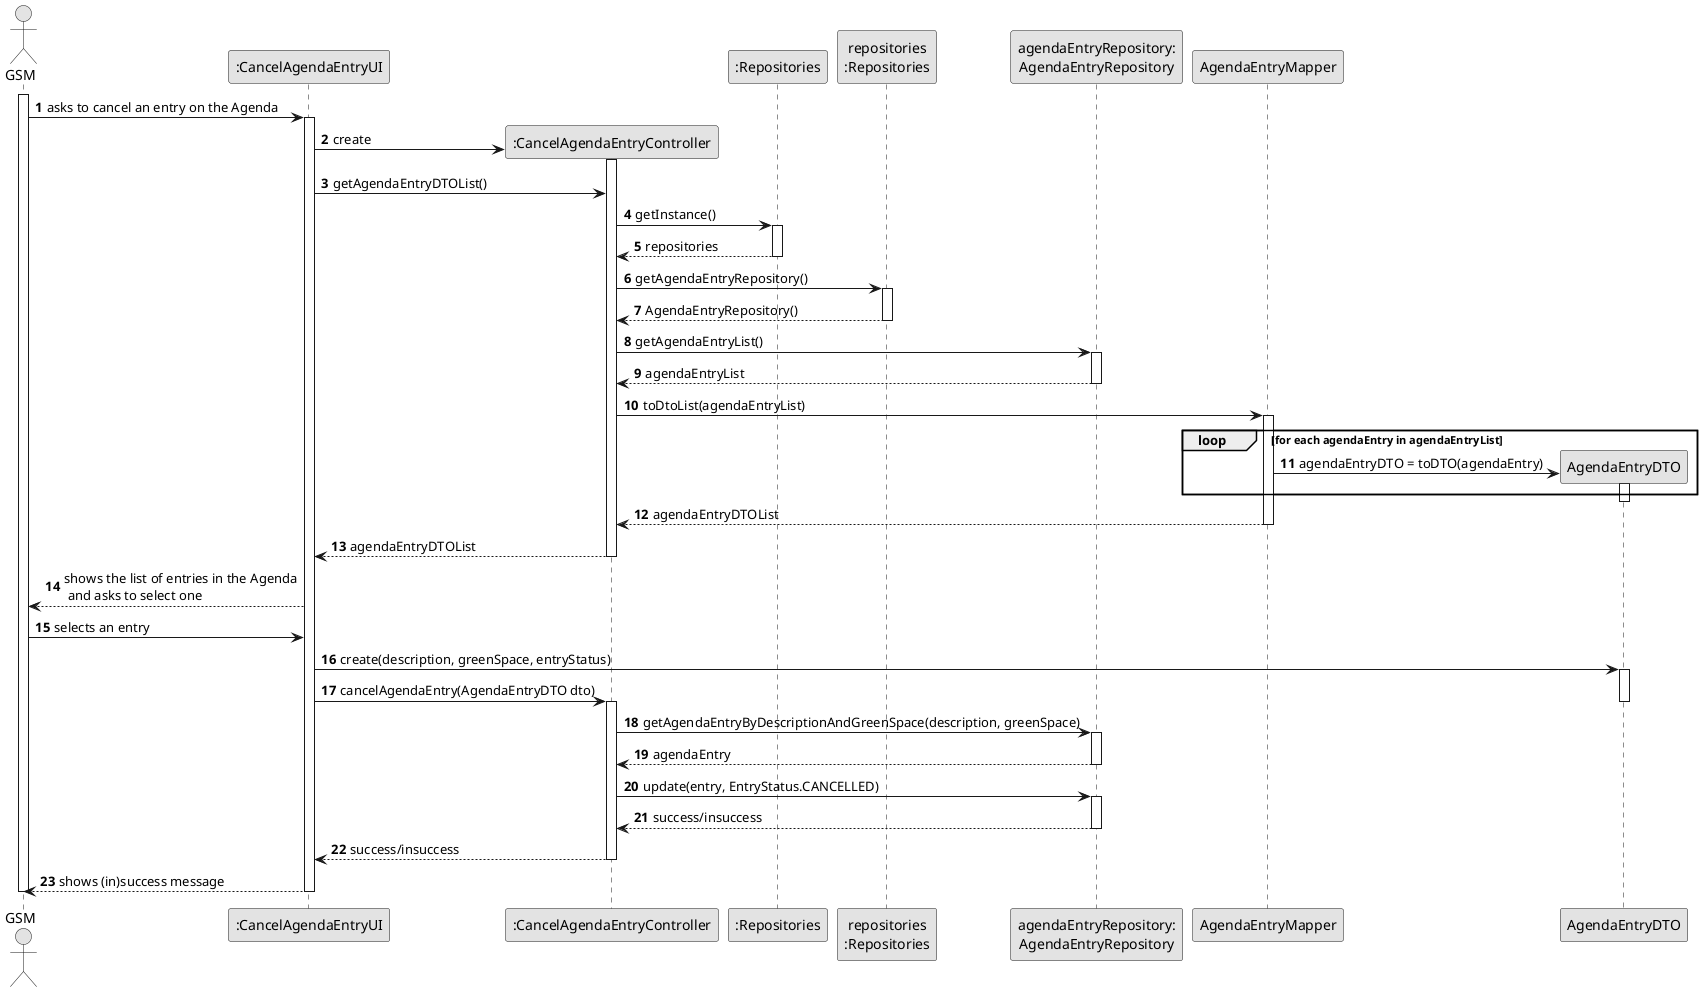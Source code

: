 @startuml
skinparam monochrome true
skinparam packageStyle rectangle
skinparam shadowing false

autonumber

'hide footbox
actor "GSM" as GSM
participant ":CancelAgendaEntryUI" as UI
participant ":CancelAgendaEntryController" as CTRL
participant ":Repositories" as RepositorySingleton
participant "repositories\n:Repositories" as PLAT
participant "agendaEntryRepository:\nAgendaEntryRepository" as Repo
participant "AgendaEntryMapper"
participant "AgendaEntryDTO"



activate GSM

                GSM -> UI : asks to cancel an entry on the Agenda

                activate UI

                UI -> CTRL** : create
                activate CTRL

                 UI-> CTRL: getAgendaEntryDTOList()







                CTRL -> RepositorySingleton : getInstance()
                activate RepositorySingleton

                    RepositorySingleton --> CTRL: repositories
                deactivate RepositorySingleton


                CTRL -> PLAT : getAgendaEntryRepository()
                activate PLAT

                    PLAT --> CTRL: AgendaEntryRepository()
                deactivate PLAT


                CTRL -> Repo : getAgendaEntryList()
                activate Repo

                Repo --> CTRL: agendaEntryList
                deactivate Repo




                CTRL -> "AgendaEntryMapper" : toDtoList(agendaEntryList)
                activate "AgendaEntryMapper"


                 loop for each agendaEntry in agendaEntryList

                 "AgendaEntryMapper" -> "AgendaEntryDTO"** : agendaEntryDTO = toDTO(agendaEntry)

                  activate "AgendaEntryDTO"
                  end
                deactivate "AgendaEntryDTO"

                "AgendaEntryMapper" --> CTRL : agendaEntryDTOList
                deactivate "AgendaEntryMapper"

                 CTRL --> UI : agendaEntryDTOList
                 deactivate CTRL

                  UI --> GSM : shows the list of entries in the Agenda\n and asks to select one


                 GSM-> UI: selects an entry

                 UI-> "AgendaEntryDTO": create(description, greenSpace, entryStatus)
                 activate "AgendaEntryDTO"

                UI-> CTRL: cancelAgendaEntry(AgendaEntryDTO dto)
                deactivate "AgendaEntryDTO"
                activate CTRL

                CTRL-> Repo: getAgendaEntryByDescriptionAndGreenSpace(description, greenSpace)
                activate Repo
                Repo-->CTRL: agendaEntry
                deactivate Repo



                CTRL-> Repo: update(entry, EntryStatus.CANCELLED)

                activate Repo
                Repo-->CTRL: success/insuccess


              deactivate Repo

                CTRL --> UI : success/insuccess
                deactivate CTRL
               UI --> GSM : shows (in)success message
               deactivate UI


               deactivate GSM

@enduml